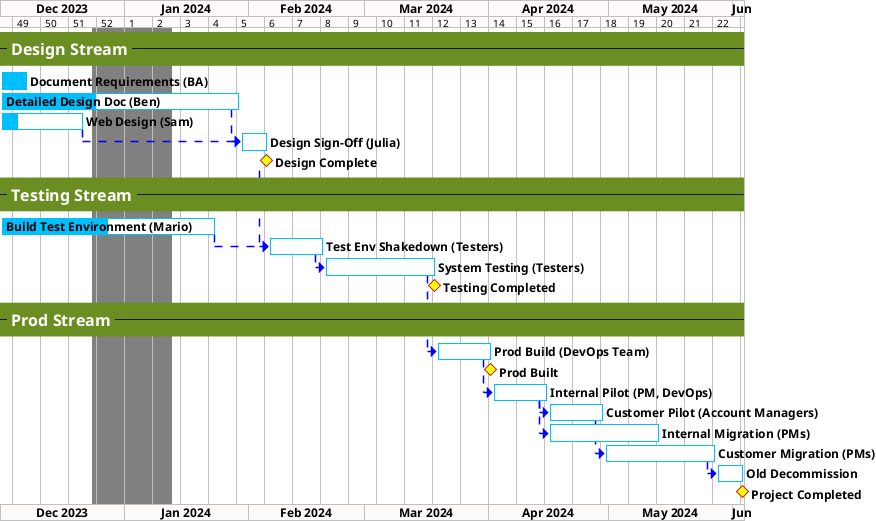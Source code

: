 @startgantt s
<style>
ganttDiagram {
    unstartedTask {
        FontName Helvetica
        FontColor Black
        FontSize 12
        FontStyle bold
        BackGroundColor DeepSkyBlue
        LineColor DeepSkyBlue
    }
    task {
        FontName Helvetica
        FontColor Black
        FontSize 12
        FontStyle bold
        BackGroundColor DeepSkyBlue
        LineColor DeepSkyBlue
    }
    milestone {
        FontColor black
        FontSize 12
        FontStyle bold
        BackGroundColor yellow
        LineColor FireBrick
    }
    note {
        FontColor DarkGreen
        FontSize 10
        LineColor OrangeRed
    }
    arrow {
        FontName Helvetica
        FontColor red
        FontSize 18
        FontStyle bold
        BackGroundColor GreenYellow
        LineColor blue
        LineStyle 8.0;13.0
        LineThickness 3.0
    }
    separator {
        BackgroundColor OliveDrab
        LineStyle 8.0;3.0
        LineColor Gray
        LineThickness 1.0
        FontSize 16
        FontStyle bold
        FontColor White
        Margin 5
        Padding 6
    }
    timeline {
        BackgroundColor Snow
    }
    closed {
        BackgroundColor pink
        FontColor red
    }
}
</style>
projectscale weekly
Project starts the 1st of December 2023
' saturday are closed
' sunday are closed
2023/12/24 to 2024/01/12 are colored in grey

-- Design Stream --

[Document Requirements (BA)] as [design-reqs] lasts 7 days and is 100% completed
[Detailed Design Doc (Ben)] as [design-doc] lasts 60 days and is 40% completed
[Web Design (Sam)] as [design-ui] lasts 21 days and is 20% completed
[Design Sign-Off (Julia)] as [design-signoff] lasts 7 days and starts after [design-ui]'s end and is 0% completed
[design-signoff] starts after [design-doc]'s end
[Design Complete] as [design-complete] happens at [design-signoff]'s end

-- Testing Stream -- 

[Build Test Environment (Mario)] as [test-build] lasts 54 days and is 50% completed
[Test Env Shakedown (Testers)] as [test-shakedown] lasts 14 days and starts at [test-build]'s end and is 0% completed
[test-shakedown] starts at [design-complete]'s end 
[System Testing (Testers)] as [testing] lasts 28 days and starts at [test-shakedown]'s end and is 0% completed
[Testing Completed] happens at [testing]'s end

-- Prod Stream --
[Prod Build (DevOps Team)] as [prod-build] lasts 14 days and starts at [testing]'s end and is 0% completed
[Prod Built] happens at [prod-build]'s end
[Internal Pilot (PM, DevOps)] as [prod-internal-pilot] lasts 14 days and starts at [prod-build]'s end and is 0% completed
[Customer Pilot (Account Managers)] as [prod-customer-pilot] lasts 14 days and starts at [prod-internal-pilot]'s end and is 0% completed
[Internal Migration (PMs)] as [prod-internal-migrate] lasts 28 days and starts at [prod-internal-pilot]'s end and is 0% completed
[Customer Migration (PMs)] as [prod-customer-migrate] lasts 28 days and starts at [prod-customer-pilot]'s end and is 0% completed
[Old Decommission] as [decom] lasts 7 days and starts at [prod-customer-migrate]'s end and is 0% completed
[Project Completed] happens at [decom]'s end
@endgantt